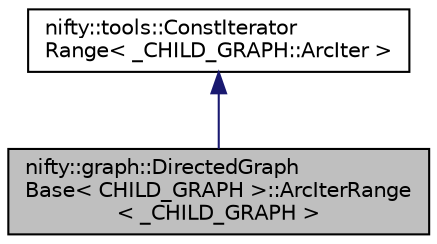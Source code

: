 digraph "nifty::graph::DirectedGraphBase&lt; CHILD_GRAPH &gt;::ArcIterRange&lt; _CHILD_GRAPH &gt;"
{
  edge [fontname="Helvetica",fontsize="10",labelfontname="Helvetica",labelfontsize="10"];
  node [fontname="Helvetica",fontsize="10",shape=record];
  Node1 [label="nifty::graph::DirectedGraph\lBase\< CHILD_GRAPH \>::ArcIterRange\l\< _CHILD_GRAPH \>",height=0.2,width=0.4,color="black", fillcolor="grey75", style="filled", fontcolor="black"];
  Node2 -> Node1 [dir="back",color="midnightblue",fontsize="10",style="solid"];
  Node2 [label="nifty::tools::ConstIterator\lRange\< _CHILD_GRAPH::ArcIter \>",height=0.2,width=0.4,color="black", fillcolor="white", style="filled",URL="$classnifty_1_1tools_1_1ConstIteratorRange.html"];
}
